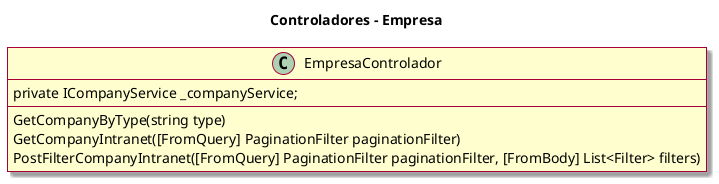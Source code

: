 @startuml presentacion
skin rose
skinparam linetype polyline

title Controladores - Empresa

class EmpresaControlador {
    private ICompanyService _companyService;
    GetCompanyByType(string type)
    GetCompanyIntranet([FromQuery] PaginationFilter paginationFilter)
    PostFilterCompanyIntranet([FromQuery] PaginationFilter paginationFilter, [FromBody] List<Filter> filters)
}
@enduml

